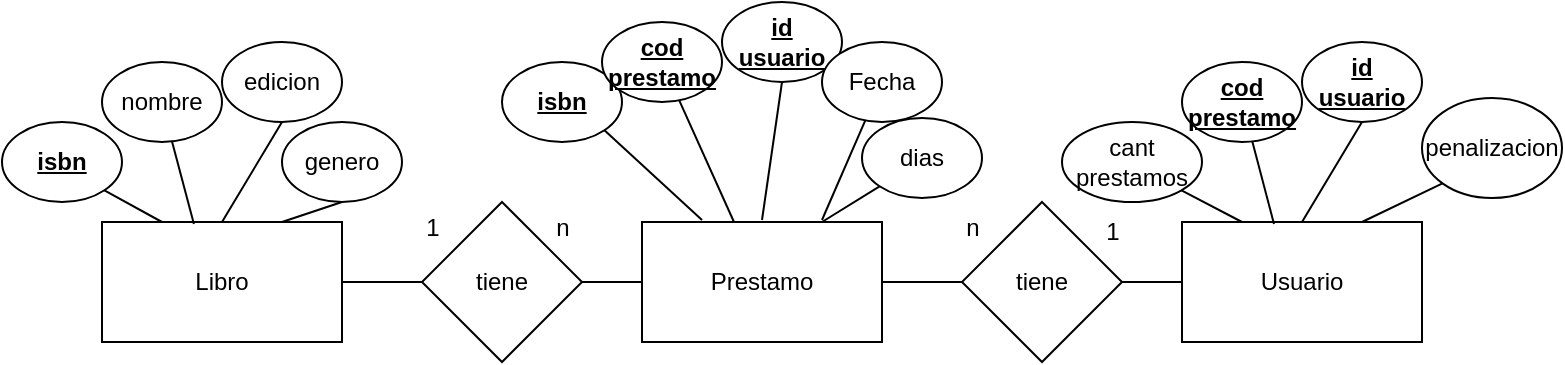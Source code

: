 <mxfile version="24.2.1" type="github">
  <diagram name="Página-1" id="KC1fHZ7v2wSUL1ysg5sC">
    <mxGraphModel dx="1947" dy="426" grid="1" gridSize="10" guides="1" tooltips="1" connect="1" arrows="1" fold="1" page="1" pageScale="1" pageWidth="827" pageHeight="1169" math="0" shadow="0">
      <root>
        <mxCell id="0" />
        <mxCell id="1" parent="0" />
        <mxCell id="CiIcCW7UKWfa_dQQD1Bu-1" value="Libro" style="rounded=0;whiteSpace=wrap;html=1;" vertex="1" parent="1">
          <mxGeometry x="10" y="210" width="120" height="60" as="geometry" />
        </mxCell>
        <mxCell id="CiIcCW7UKWfa_dQQD1Bu-2" value="Prestamo" style="rounded=0;whiteSpace=wrap;html=1;" vertex="1" parent="1">
          <mxGeometry x="280" y="210" width="120" height="60" as="geometry" />
        </mxCell>
        <mxCell id="CiIcCW7UKWfa_dQQD1Bu-3" value="Usuario" style="rounded=0;whiteSpace=wrap;html=1;" vertex="1" parent="1">
          <mxGeometry x="550" y="210" width="120" height="60" as="geometry" />
        </mxCell>
        <mxCell id="CiIcCW7UKWfa_dQQD1Bu-4" value="tiene" style="rhombus;whiteSpace=wrap;html=1;" vertex="1" parent="1">
          <mxGeometry x="170" y="200" width="80" height="80" as="geometry" />
        </mxCell>
        <mxCell id="CiIcCW7UKWfa_dQQD1Bu-5" value="tiene" style="rhombus;whiteSpace=wrap;html=1;" vertex="1" parent="1">
          <mxGeometry x="440" y="200" width="80" height="80" as="geometry" />
        </mxCell>
        <mxCell id="CiIcCW7UKWfa_dQQD1Bu-6" value="&lt;b&gt;&lt;u&gt;isbn&lt;/u&gt;&lt;/b&gt;" style="ellipse;whiteSpace=wrap;html=1;" vertex="1" parent="1">
          <mxGeometry x="-40" y="160" width="60" height="40" as="geometry" />
        </mxCell>
        <mxCell id="CiIcCW7UKWfa_dQQD1Bu-8" value="nombre" style="ellipse;whiteSpace=wrap;html=1;" vertex="1" parent="1">
          <mxGeometry x="10" y="130" width="60" height="40" as="geometry" />
        </mxCell>
        <mxCell id="CiIcCW7UKWfa_dQQD1Bu-9" value="edicion" style="ellipse;whiteSpace=wrap;html=1;" vertex="1" parent="1">
          <mxGeometry x="70" y="120" width="60" height="40" as="geometry" />
        </mxCell>
        <mxCell id="CiIcCW7UKWfa_dQQD1Bu-10" value="genero" style="ellipse;whiteSpace=wrap;html=1;" vertex="1" parent="1">
          <mxGeometry x="100" y="160" width="60" height="40" as="geometry" />
        </mxCell>
        <mxCell id="CiIcCW7UKWfa_dQQD1Bu-11" value="" style="endArrow=none;html=1;rounded=0;entryX=1;entryY=1;entryDx=0;entryDy=0;exitX=0.25;exitY=0;exitDx=0;exitDy=0;" edge="1" parent="1" source="CiIcCW7UKWfa_dQQD1Bu-1" target="CiIcCW7UKWfa_dQQD1Bu-6">
          <mxGeometry width="50" height="50" relative="1" as="geometry">
            <mxPoint x="270" y="330" as="sourcePoint" />
            <mxPoint x="320" y="280" as="targetPoint" />
          </mxGeometry>
        </mxCell>
        <mxCell id="CiIcCW7UKWfa_dQQD1Bu-12" value="" style="endArrow=none;html=1;rounded=0;exitX=0.383;exitY=0.017;exitDx=0;exitDy=0;exitPerimeter=0;" edge="1" parent="1" source="CiIcCW7UKWfa_dQQD1Bu-1" target="CiIcCW7UKWfa_dQQD1Bu-8">
          <mxGeometry width="50" height="50" relative="1" as="geometry">
            <mxPoint x="50" y="220" as="sourcePoint" />
            <mxPoint x="21" y="204" as="targetPoint" />
          </mxGeometry>
        </mxCell>
        <mxCell id="CiIcCW7UKWfa_dQQD1Bu-13" value="" style="endArrow=none;html=1;rounded=0;entryX=0.5;entryY=1;entryDx=0;entryDy=0;" edge="1" parent="1" target="CiIcCW7UKWfa_dQQD1Bu-9">
          <mxGeometry width="50" height="50" relative="1" as="geometry">
            <mxPoint x="70" y="210" as="sourcePoint" />
            <mxPoint x="55" y="180" as="targetPoint" />
          </mxGeometry>
        </mxCell>
        <mxCell id="CiIcCW7UKWfa_dQQD1Bu-14" value="" style="endArrow=none;html=1;rounded=0;exitX=0.75;exitY=0;exitDx=0;exitDy=0;entryX=0.5;entryY=1;entryDx=0;entryDy=0;" edge="1" parent="1" source="CiIcCW7UKWfa_dQQD1Bu-1" target="CiIcCW7UKWfa_dQQD1Bu-10">
          <mxGeometry width="50" height="50" relative="1" as="geometry">
            <mxPoint x="66" y="221" as="sourcePoint" />
            <mxPoint x="55" y="180" as="targetPoint" />
          </mxGeometry>
        </mxCell>
        <mxCell id="CiIcCW7UKWfa_dQQD1Bu-15" value="" style="endArrow=none;html=1;rounded=0;exitX=1;exitY=0.5;exitDx=0;exitDy=0;entryX=0;entryY=0.5;entryDx=0;entryDy=0;" edge="1" parent="1" source="CiIcCW7UKWfa_dQQD1Bu-1" target="CiIcCW7UKWfa_dQQD1Bu-4">
          <mxGeometry width="50" height="50" relative="1" as="geometry">
            <mxPoint x="270" y="330" as="sourcePoint" />
            <mxPoint x="150" y="240" as="targetPoint" />
          </mxGeometry>
        </mxCell>
        <mxCell id="CiIcCW7UKWfa_dQQD1Bu-16" value="" style="endArrow=none;html=1;rounded=0;exitX=1;exitY=0.5;exitDx=0;exitDy=0;entryX=0;entryY=0.5;entryDx=0;entryDy=0;" edge="1" parent="1" source="CiIcCW7UKWfa_dQQD1Bu-4" target="CiIcCW7UKWfa_dQQD1Bu-2">
          <mxGeometry width="50" height="50" relative="1" as="geometry">
            <mxPoint x="170" y="250" as="sourcePoint" />
            <mxPoint x="190" y="250" as="targetPoint" />
          </mxGeometry>
        </mxCell>
        <mxCell id="CiIcCW7UKWfa_dQQD1Bu-18" value="&lt;b&gt;&lt;u&gt;isbn&lt;/u&gt;&lt;/b&gt;" style="ellipse;whiteSpace=wrap;html=1;" vertex="1" parent="1">
          <mxGeometry x="210" y="130" width="60" height="40" as="geometry" />
        </mxCell>
        <mxCell id="CiIcCW7UKWfa_dQQD1Bu-19" value="&lt;b&gt;&lt;u&gt;cod&lt;/u&gt;&lt;/b&gt;&lt;div&gt;&lt;b&gt;&lt;u&gt;prestamo&lt;/u&gt;&lt;/b&gt;&lt;/div&gt;" style="ellipse;whiteSpace=wrap;html=1;" vertex="1" parent="1">
          <mxGeometry x="260" y="110" width="60" height="40" as="geometry" />
        </mxCell>
        <mxCell id="CiIcCW7UKWfa_dQQD1Bu-20" value="&lt;u&gt;&lt;b&gt;id&lt;/b&gt;&lt;/u&gt;&lt;div&gt;&lt;u&gt;&lt;b&gt;usuario&lt;/b&gt;&lt;/u&gt;&lt;/div&gt;" style="ellipse;whiteSpace=wrap;html=1;" vertex="1" parent="1">
          <mxGeometry x="320" y="100" width="60" height="40" as="geometry" />
        </mxCell>
        <mxCell id="CiIcCW7UKWfa_dQQD1Bu-21" value="Fecha" style="ellipse;whiteSpace=wrap;html=1;" vertex="1" parent="1">
          <mxGeometry x="370" y="120" width="60" height="40" as="geometry" />
        </mxCell>
        <mxCell id="CiIcCW7UKWfa_dQQD1Bu-22" value="" style="endArrow=none;html=1;rounded=0;entryX=1;entryY=1;entryDx=0;entryDy=0;exitX=0.25;exitY=0;exitDx=0;exitDy=0;" edge="1" parent="1" target="CiIcCW7UKWfa_dQQD1Bu-18">
          <mxGeometry width="50" height="50" relative="1" as="geometry">
            <mxPoint x="310" y="209" as="sourcePoint" />
            <mxPoint x="590" y="279" as="targetPoint" />
          </mxGeometry>
        </mxCell>
        <mxCell id="CiIcCW7UKWfa_dQQD1Bu-23" value="" style="endArrow=none;html=1;rounded=0;exitX=0.383;exitY=0.017;exitDx=0;exitDy=0;exitPerimeter=0;" edge="1" parent="1" target="CiIcCW7UKWfa_dQQD1Bu-19">
          <mxGeometry width="50" height="50" relative="1" as="geometry">
            <mxPoint x="326" y="210" as="sourcePoint" />
            <mxPoint x="291" y="203" as="targetPoint" />
          </mxGeometry>
        </mxCell>
        <mxCell id="CiIcCW7UKWfa_dQQD1Bu-24" value="" style="endArrow=none;html=1;rounded=0;entryX=0.5;entryY=1;entryDx=0;entryDy=0;" edge="1" parent="1" target="CiIcCW7UKWfa_dQQD1Bu-20">
          <mxGeometry width="50" height="50" relative="1" as="geometry">
            <mxPoint x="340" y="209" as="sourcePoint" />
            <mxPoint x="325" y="179" as="targetPoint" />
          </mxGeometry>
        </mxCell>
        <mxCell id="CiIcCW7UKWfa_dQQD1Bu-25" value="" style="endArrow=none;html=1;rounded=0;exitX=0.75;exitY=0;exitDx=0;exitDy=0;" edge="1" parent="1" target="CiIcCW7UKWfa_dQQD1Bu-21">
          <mxGeometry width="50" height="50" relative="1" as="geometry">
            <mxPoint x="370" y="209" as="sourcePoint" />
            <mxPoint x="325" y="179" as="targetPoint" />
          </mxGeometry>
        </mxCell>
        <mxCell id="CiIcCW7UKWfa_dQQD1Bu-26" value="" style="endArrow=none;html=1;rounded=0;entryX=0;entryY=0.5;entryDx=0;entryDy=0;exitX=1;exitY=0.5;exitDx=0;exitDy=0;" edge="1" parent="1" source="CiIcCW7UKWfa_dQQD1Bu-2" target="CiIcCW7UKWfa_dQQD1Bu-5">
          <mxGeometry width="50" height="50" relative="1" as="geometry">
            <mxPoint x="300" y="330" as="sourcePoint" />
            <mxPoint x="350" y="280" as="targetPoint" />
          </mxGeometry>
        </mxCell>
        <mxCell id="CiIcCW7UKWfa_dQQD1Bu-27" value="" style="endArrow=none;html=1;rounded=0;entryX=0;entryY=0.5;entryDx=0;entryDy=0;exitX=1;exitY=0.5;exitDx=0;exitDy=0;" edge="1" parent="1" source="CiIcCW7UKWfa_dQQD1Bu-5" target="CiIcCW7UKWfa_dQQD1Bu-3">
          <mxGeometry width="50" height="50" relative="1" as="geometry">
            <mxPoint x="530" y="240" as="sourcePoint" />
            <mxPoint x="380" y="280" as="targetPoint" />
          </mxGeometry>
        </mxCell>
        <mxCell id="CiIcCW7UKWfa_dQQD1Bu-28" value="cant prestamos" style="ellipse;whiteSpace=wrap;html=1;" vertex="1" parent="1">
          <mxGeometry x="490" y="160" width="70" height="40" as="geometry" />
        </mxCell>
        <mxCell id="CiIcCW7UKWfa_dQQD1Bu-29" value="&lt;b&gt;&lt;u&gt;cod&lt;/u&gt;&lt;/b&gt;&lt;div&gt;&lt;b&gt;&lt;u&gt;prestamo&lt;/u&gt;&lt;/b&gt;&lt;/div&gt;" style="ellipse;whiteSpace=wrap;html=1;" vertex="1" parent="1">
          <mxGeometry x="550" y="130" width="60" height="40" as="geometry" />
        </mxCell>
        <mxCell id="CiIcCW7UKWfa_dQQD1Bu-30" value="&lt;u&gt;&lt;b&gt;id&lt;/b&gt;&lt;/u&gt;&lt;div&gt;&lt;u&gt;&lt;b&gt;usuario&lt;/b&gt;&lt;/u&gt;&lt;/div&gt;" style="ellipse;whiteSpace=wrap;html=1;" vertex="1" parent="1">
          <mxGeometry x="610" y="120" width="60" height="40" as="geometry" />
        </mxCell>
        <mxCell id="CiIcCW7UKWfa_dQQD1Bu-31" value="penalizacion" style="ellipse;whiteSpace=wrap;html=1;" vertex="1" parent="1">
          <mxGeometry x="670" y="148" width="70" height="50" as="geometry" />
        </mxCell>
        <mxCell id="CiIcCW7UKWfa_dQQD1Bu-32" value="" style="endArrow=none;html=1;rounded=0;entryX=1;entryY=1;entryDx=0;entryDy=0;exitX=0.25;exitY=0;exitDx=0;exitDy=0;" edge="1" parent="1" target="CiIcCW7UKWfa_dQQD1Bu-28">
          <mxGeometry width="50" height="50" relative="1" as="geometry">
            <mxPoint x="580" y="210" as="sourcePoint" />
            <mxPoint x="860" y="280" as="targetPoint" />
          </mxGeometry>
        </mxCell>
        <mxCell id="CiIcCW7UKWfa_dQQD1Bu-33" value="" style="endArrow=none;html=1;rounded=0;exitX=0.383;exitY=0.017;exitDx=0;exitDy=0;exitPerimeter=0;" edge="1" parent="1" target="CiIcCW7UKWfa_dQQD1Bu-29">
          <mxGeometry width="50" height="50" relative="1" as="geometry">
            <mxPoint x="596" y="211" as="sourcePoint" />
            <mxPoint x="561" y="204" as="targetPoint" />
          </mxGeometry>
        </mxCell>
        <mxCell id="CiIcCW7UKWfa_dQQD1Bu-34" value="" style="endArrow=none;html=1;rounded=0;entryX=0.5;entryY=1;entryDx=0;entryDy=0;" edge="1" parent="1" target="CiIcCW7UKWfa_dQQD1Bu-30">
          <mxGeometry width="50" height="50" relative="1" as="geometry">
            <mxPoint x="610" y="210" as="sourcePoint" />
            <mxPoint x="595" y="180" as="targetPoint" />
          </mxGeometry>
        </mxCell>
        <mxCell id="CiIcCW7UKWfa_dQQD1Bu-35" value="" style="endArrow=none;html=1;rounded=0;exitX=0.75;exitY=0;exitDx=0;exitDy=0;entryX=0;entryY=1;entryDx=0;entryDy=0;" edge="1" parent="1" target="CiIcCW7UKWfa_dQQD1Bu-31">
          <mxGeometry width="50" height="50" relative="1" as="geometry">
            <mxPoint x="640" y="210" as="sourcePoint" />
            <mxPoint x="695" y="200" as="targetPoint" />
          </mxGeometry>
        </mxCell>
        <mxCell id="CiIcCW7UKWfa_dQQD1Bu-36" value="1" style="text;html=1;align=center;verticalAlign=middle;resizable=0;points=[];autosize=1;strokeColor=none;fillColor=none;" vertex="1" parent="1">
          <mxGeometry x="160" y="198" width="30" height="30" as="geometry" />
        </mxCell>
        <mxCell id="CiIcCW7UKWfa_dQQD1Bu-37" value="n" style="text;html=1;align=center;verticalAlign=middle;resizable=0;points=[];autosize=1;strokeColor=none;fillColor=none;" vertex="1" parent="1">
          <mxGeometry x="225" y="198" width="30" height="30" as="geometry" />
        </mxCell>
        <mxCell id="CiIcCW7UKWfa_dQQD1Bu-38" value="1" style="text;html=1;align=center;verticalAlign=middle;resizable=0;points=[];autosize=1;strokeColor=none;fillColor=none;" vertex="1" parent="1">
          <mxGeometry x="500" y="200" width="30" height="30" as="geometry" />
        </mxCell>
        <mxCell id="CiIcCW7UKWfa_dQQD1Bu-39" value="n" style="text;html=1;align=center;verticalAlign=middle;resizable=0;points=[];autosize=1;strokeColor=none;fillColor=none;" vertex="1" parent="1">
          <mxGeometry x="430" y="198" width="30" height="30" as="geometry" />
        </mxCell>
        <mxCell id="CiIcCW7UKWfa_dQQD1Bu-40" value="dias" style="ellipse;whiteSpace=wrap;html=1;" vertex="1" parent="1">
          <mxGeometry x="390" y="158" width="60" height="40" as="geometry" />
        </mxCell>
        <mxCell id="CiIcCW7UKWfa_dQQD1Bu-41" value="" style="endArrow=none;html=1;rounded=0;entryX=0;entryY=1;entryDx=0;entryDy=0;exitX=0.75;exitY=0;exitDx=0;exitDy=0;" edge="1" parent="1" source="CiIcCW7UKWfa_dQQD1Bu-2" target="CiIcCW7UKWfa_dQQD1Bu-40">
          <mxGeometry width="50" height="50" relative="1" as="geometry">
            <mxPoint x="300" y="330" as="sourcePoint" />
            <mxPoint x="350" y="280" as="targetPoint" />
          </mxGeometry>
        </mxCell>
      </root>
    </mxGraphModel>
  </diagram>
</mxfile>
